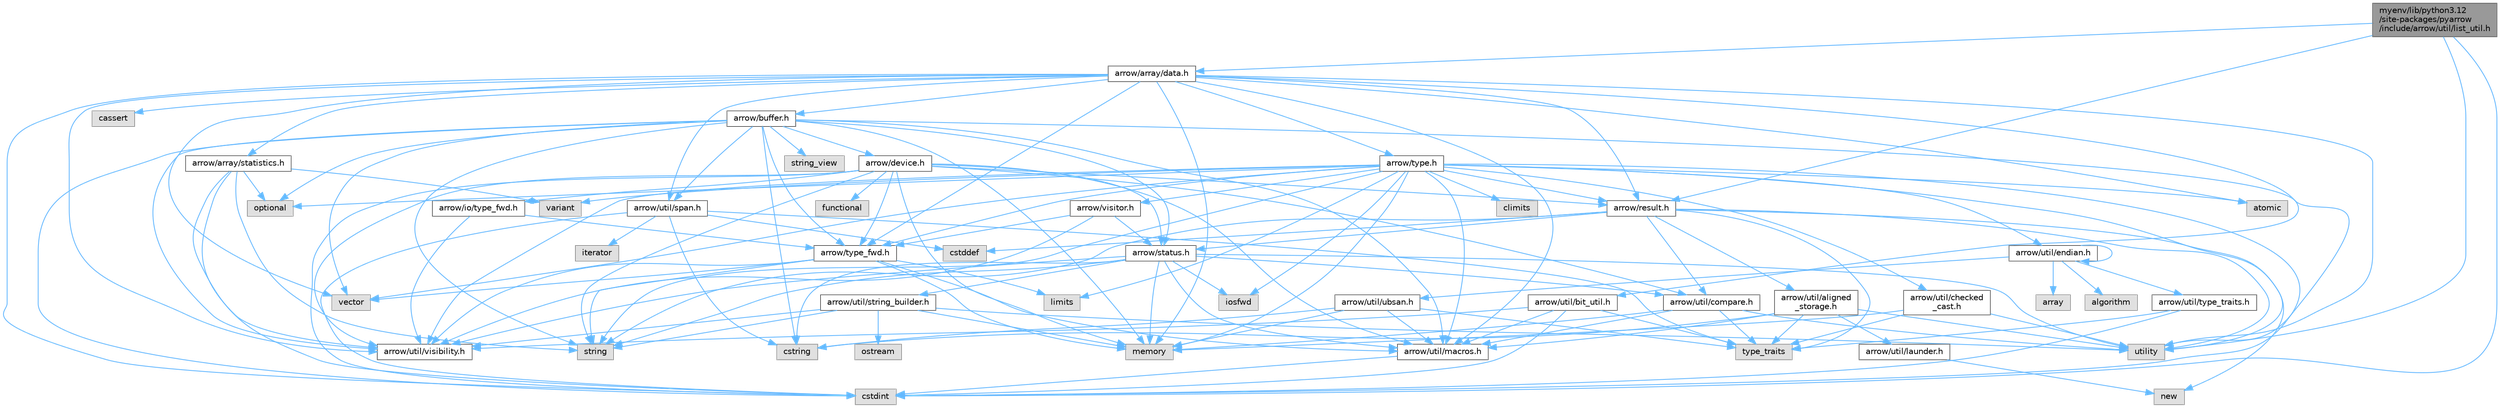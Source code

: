 digraph "myenv/lib/python3.12/site-packages/pyarrow/include/arrow/util/list_util.h"
{
 // LATEX_PDF_SIZE
  bgcolor="transparent";
  edge [fontname=Helvetica,fontsize=10,labelfontname=Helvetica,labelfontsize=10];
  node [fontname=Helvetica,fontsize=10,shape=box,height=0.2,width=0.4];
  Node1 [id="Node000001",label="myenv/lib/python3.12\l/site-packages/pyarrow\l/include/arrow/util/list_util.h",height=0.2,width=0.4,color="gray40", fillcolor="grey60", style="filled", fontcolor="black",tooltip=" "];
  Node1 -> Node2 [id="edge1_Node000001_Node000002",color="steelblue1",style="solid",tooltip=" "];
  Node2 [id="Node000002",label="cstdint",height=0.2,width=0.4,color="grey60", fillcolor="#E0E0E0", style="filled",tooltip=" "];
  Node1 -> Node3 [id="edge2_Node000001_Node000003",color="steelblue1",style="solid",tooltip=" "];
  Node3 [id="Node000003",label="utility",height=0.2,width=0.4,color="grey60", fillcolor="#E0E0E0", style="filled",tooltip=" "];
  Node1 -> Node4 [id="edge3_Node000001_Node000004",color="steelblue1",style="solid",tooltip=" "];
  Node4 [id="Node000004",label="arrow/array/data.h",height=0.2,width=0.4,color="grey40", fillcolor="white", style="filled",URL="$data_8h.html",tooltip=" "];
  Node4 -> Node5 [id="edge4_Node000004_Node000005",color="steelblue1",style="solid",tooltip=" "];
  Node5 [id="Node000005",label="atomic",height=0.2,width=0.4,color="grey60", fillcolor="#E0E0E0", style="filled",tooltip=" "];
  Node4 -> Node6 [id="edge5_Node000004_Node000006",color="steelblue1",style="solid",tooltip=" "];
  Node6 [id="Node000006",label="cassert",height=0.2,width=0.4,color="grey60", fillcolor="#E0E0E0", style="filled",tooltip=" "];
  Node4 -> Node2 [id="edge6_Node000004_Node000002",color="steelblue1",style="solid",tooltip=" "];
  Node4 -> Node7 [id="edge7_Node000004_Node000007",color="steelblue1",style="solid",tooltip=" "];
  Node7 [id="Node000007",label="memory",height=0.2,width=0.4,color="grey60", fillcolor="#E0E0E0", style="filled",tooltip=" "];
  Node4 -> Node3 [id="edge8_Node000004_Node000003",color="steelblue1",style="solid",tooltip=" "];
  Node4 -> Node8 [id="edge9_Node000004_Node000008",color="steelblue1",style="solid",tooltip=" "];
  Node8 [id="Node000008",label="vector",height=0.2,width=0.4,color="grey60", fillcolor="#E0E0E0", style="filled",tooltip=" "];
  Node4 -> Node9 [id="edge10_Node000004_Node000009",color="steelblue1",style="solid",tooltip=" "];
  Node9 [id="Node000009",label="arrow/array/statistics.h",height=0.2,width=0.4,color="grey40", fillcolor="white", style="filled",URL="$arrow_2array_2statistics_8h.html",tooltip=" "];
  Node9 -> Node2 [id="edge11_Node000009_Node000002",color="steelblue1",style="solid",tooltip=" "];
  Node9 -> Node10 [id="edge12_Node000009_Node000010",color="steelblue1",style="solid",tooltip=" "];
  Node10 [id="Node000010",label="optional",height=0.2,width=0.4,color="grey60", fillcolor="#E0E0E0", style="filled",tooltip=" "];
  Node9 -> Node11 [id="edge13_Node000009_Node000011",color="steelblue1",style="solid",tooltip=" "];
  Node11 [id="Node000011",label="string",height=0.2,width=0.4,color="grey60", fillcolor="#E0E0E0", style="filled",tooltip=" "];
  Node9 -> Node12 [id="edge14_Node000009_Node000012",color="steelblue1",style="solid",tooltip=" "];
  Node12 [id="Node000012",label="variant",height=0.2,width=0.4,color="grey60", fillcolor="#E0E0E0", style="filled",tooltip=" "];
  Node9 -> Node13 [id="edge15_Node000009_Node000013",color="steelblue1",style="solid",tooltip=" "];
  Node13 [id="Node000013",label="arrow/util/visibility.h",height=0.2,width=0.4,color="grey40", fillcolor="white", style="filled",URL="$include_2arrow_2util_2visibility_8h.html",tooltip=" "];
  Node4 -> Node14 [id="edge16_Node000004_Node000014",color="steelblue1",style="solid",tooltip=" "];
  Node14 [id="Node000014",label="arrow/buffer.h",height=0.2,width=0.4,color="grey40", fillcolor="white", style="filled",URL="$buffer_8h.html",tooltip=" "];
  Node14 -> Node2 [id="edge17_Node000014_Node000002",color="steelblue1",style="solid",tooltip=" "];
  Node14 -> Node15 [id="edge18_Node000014_Node000015",color="steelblue1",style="solid",tooltip=" "];
  Node15 [id="Node000015",label="cstring",height=0.2,width=0.4,color="grey60", fillcolor="#E0E0E0", style="filled",tooltip=" "];
  Node14 -> Node7 [id="edge19_Node000014_Node000007",color="steelblue1",style="solid",tooltip=" "];
  Node14 -> Node10 [id="edge20_Node000014_Node000010",color="steelblue1",style="solid",tooltip=" "];
  Node14 -> Node11 [id="edge21_Node000014_Node000011",color="steelblue1",style="solid",tooltip=" "];
  Node14 -> Node16 [id="edge22_Node000014_Node000016",color="steelblue1",style="solid",tooltip=" "];
  Node16 [id="Node000016",label="string_view",height=0.2,width=0.4,color="grey60", fillcolor="#E0E0E0", style="filled",tooltip=" "];
  Node14 -> Node3 [id="edge23_Node000014_Node000003",color="steelblue1",style="solid",tooltip=" "];
  Node14 -> Node8 [id="edge24_Node000014_Node000008",color="steelblue1",style="solid",tooltip=" "];
  Node14 -> Node17 [id="edge25_Node000014_Node000017",color="steelblue1",style="solid",tooltip=" "];
  Node17 [id="Node000017",label="arrow/device.h",height=0.2,width=0.4,color="grey40", fillcolor="white", style="filled",URL="$device_8h.html",tooltip=" "];
  Node17 -> Node2 [id="edge26_Node000017_Node000002",color="steelblue1",style="solid",tooltip=" "];
  Node17 -> Node18 [id="edge27_Node000017_Node000018",color="steelblue1",style="solid",tooltip=" "];
  Node18 [id="Node000018",label="functional",height=0.2,width=0.4,color="grey60", fillcolor="#E0E0E0", style="filled",tooltip=" "];
  Node17 -> Node7 [id="edge28_Node000017_Node000007",color="steelblue1",style="solid",tooltip=" "];
  Node17 -> Node11 [id="edge29_Node000017_Node000011",color="steelblue1",style="solid",tooltip=" "];
  Node17 -> Node19 [id="edge30_Node000017_Node000019",color="steelblue1",style="solid",tooltip=" "];
  Node19 [id="Node000019",label="arrow/io/type_fwd.h",height=0.2,width=0.4,color="grey40", fillcolor="white", style="filled",URL="$arrow_2io_2type__fwd_8h.html",tooltip=" "];
  Node19 -> Node20 [id="edge31_Node000019_Node000020",color="steelblue1",style="solid",tooltip=" "];
  Node20 [id="Node000020",label="arrow/type_fwd.h",height=0.2,width=0.4,color="grey40", fillcolor="white", style="filled",URL="$arrow_2type__fwd_8h.html",tooltip=" "];
  Node20 -> Node21 [id="edge32_Node000020_Node000021",color="steelblue1",style="solid",tooltip=" "];
  Node21 [id="Node000021",label="limits",height=0.2,width=0.4,color="grey60", fillcolor="#E0E0E0", style="filled",tooltip=" "];
  Node20 -> Node7 [id="edge33_Node000020_Node000007",color="steelblue1",style="solid",tooltip=" "];
  Node20 -> Node11 [id="edge34_Node000020_Node000011",color="steelblue1",style="solid",tooltip=" "];
  Node20 -> Node8 [id="edge35_Node000020_Node000008",color="steelblue1",style="solid",tooltip=" "];
  Node20 -> Node22 [id="edge36_Node000020_Node000022",color="steelblue1",style="solid",tooltip=" "];
  Node22 [id="Node000022",label="arrow/util/macros.h",height=0.2,width=0.4,color="grey40", fillcolor="white", style="filled",URL="$macros_8h.html",tooltip=" "];
  Node22 -> Node2 [id="edge37_Node000022_Node000002",color="steelblue1",style="solid",tooltip=" "];
  Node20 -> Node13 [id="edge38_Node000020_Node000013",color="steelblue1",style="solid",tooltip=" "];
  Node19 -> Node13 [id="edge39_Node000019_Node000013",color="steelblue1",style="solid",tooltip=" "];
  Node17 -> Node23 [id="edge40_Node000017_Node000023",color="steelblue1",style="solid",tooltip=" "];
  Node23 [id="Node000023",label="arrow/result.h",height=0.2,width=0.4,color="grey40", fillcolor="white", style="filled",URL="$result_8h.html",tooltip=" "];
  Node23 -> Node24 [id="edge41_Node000023_Node000024",color="steelblue1",style="solid",tooltip=" "];
  Node24 [id="Node000024",label="cstddef",height=0.2,width=0.4,color="grey60", fillcolor="#E0E0E0", style="filled",tooltip=" "];
  Node23 -> Node25 [id="edge42_Node000023_Node000025",color="steelblue1",style="solid",tooltip=" "];
  Node25 [id="Node000025",label="new",height=0.2,width=0.4,color="grey60", fillcolor="#E0E0E0", style="filled",tooltip=" "];
  Node23 -> Node11 [id="edge43_Node000023_Node000011",color="steelblue1",style="solid",tooltip=" "];
  Node23 -> Node26 [id="edge44_Node000023_Node000026",color="steelblue1",style="solid",tooltip=" "];
  Node26 [id="Node000026",label="type_traits",height=0.2,width=0.4,color="grey60", fillcolor="#E0E0E0", style="filled",tooltip=" "];
  Node23 -> Node3 [id="edge45_Node000023_Node000003",color="steelblue1",style="solid",tooltip=" "];
  Node23 -> Node27 [id="edge46_Node000023_Node000027",color="steelblue1",style="solid",tooltip=" "];
  Node27 [id="Node000027",label="arrow/status.h",height=0.2,width=0.4,color="grey40", fillcolor="white", style="filled",URL="$status_8h.html",tooltip=" "];
  Node27 -> Node15 [id="edge47_Node000027_Node000015",color="steelblue1",style="solid",tooltip=" "];
  Node27 -> Node28 [id="edge48_Node000027_Node000028",color="steelblue1",style="solid",tooltip=" "];
  Node28 [id="Node000028",label="iosfwd",height=0.2,width=0.4,color="grey60", fillcolor="#E0E0E0", style="filled",tooltip=" "];
  Node27 -> Node7 [id="edge49_Node000027_Node000007",color="steelblue1",style="solid",tooltip=" "];
  Node27 -> Node11 [id="edge50_Node000027_Node000011",color="steelblue1",style="solid",tooltip=" "];
  Node27 -> Node3 [id="edge51_Node000027_Node000003",color="steelblue1",style="solid",tooltip=" "];
  Node27 -> Node29 [id="edge52_Node000027_Node000029",color="steelblue1",style="solid",tooltip=" "];
  Node29 [id="Node000029",label="arrow/util/compare.h",height=0.2,width=0.4,color="grey40", fillcolor="white", style="filled",URL="$util_2compare_8h.html",tooltip=" "];
  Node29 -> Node7 [id="edge53_Node000029_Node000007",color="steelblue1",style="solid",tooltip=" "];
  Node29 -> Node26 [id="edge54_Node000029_Node000026",color="steelblue1",style="solid",tooltip=" "];
  Node29 -> Node3 [id="edge55_Node000029_Node000003",color="steelblue1",style="solid",tooltip=" "];
  Node29 -> Node22 [id="edge56_Node000029_Node000022",color="steelblue1",style="solid",tooltip=" "];
  Node27 -> Node22 [id="edge57_Node000027_Node000022",color="steelblue1",style="solid",tooltip=" "];
  Node27 -> Node30 [id="edge58_Node000027_Node000030",color="steelblue1",style="solid",tooltip=" "];
  Node30 [id="Node000030",label="arrow/util/string_builder.h",height=0.2,width=0.4,color="grey40", fillcolor="white", style="filled",URL="$string__builder_8h.html",tooltip=" "];
  Node30 -> Node7 [id="edge59_Node000030_Node000007",color="steelblue1",style="solid",tooltip=" "];
  Node30 -> Node31 [id="edge60_Node000030_Node000031",color="steelblue1",style="solid",tooltip=" "];
  Node31 [id="Node000031",label="ostream",height=0.2,width=0.4,color="grey60", fillcolor="#E0E0E0", style="filled",tooltip=" "];
  Node30 -> Node11 [id="edge61_Node000030_Node000011",color="steelblue1",style="solid",tooltip=" "];
  Node30 -> Node3 [id="edge62_Node000030_Node000003",color="steelblue1",style="solid",tooltip=" "];
  Node30 -> Node13 [id="edge63_Node000030_Node000013",color="steelblue1",style="solid",tooltip=" "];
  Node27 -> Node13 [id="edge64_Node000027_Node000013",color="steelblue1",style="solid",tooltip=" "];
  Node23 -> Node32 [id="edge65_Node000023_Node000032",color="steelblue1",style="solid",tooltip=" "];
  Node32 [id="Node000032",label="arrow/util/aligned\l_storage.h",height=0.2,width=0.4,color="grey40", fillcolor="white", style="filled",URL="$aligned__storage_8h.html",tooltip=" "];
  Node32 -> Node15 [id="edge66_Node000032_Node000015",color="steelblue1",style="solid",tooltip=" "];
  Node32 -> Node26 [id="edge67_Node000032_Node000026",color="steelblue1",style="solid",tooltip=" "];
  Node32 -> Node3 [id="edge68_Node000032_Node000003",color="steelblue1",style="solid",tooltip=" "];
  Node32 -> Node33 [id="edge69_Node000032_Node000033",color="steelblue1",style="solid",tooltip=" "];
  Node33 [id="Node000033",label="arrow/util/launder.h",height=0.2,width=0.4,color="grey40", fillcolor="white", style="filled",URL="$launder_8h.html",tooltip=" "];
  Node33 -> Node25 [id="edge70_Node000033_Node000025",color="steelblue1",style="solid",tooltip=" "];
  Node32 -> Node22 [id="edge71_Node000032_Node000022",color="steelblue1",style="solid",tooltip=" "];
  Node23 -> Node29 [id="edge72_Node000023_Node000029",color="steelblue1",style="solid",tooltip=" "];
  Node17 -> Node27 [id="edge73_Node000017_Node000027",color="steelblue1",style="solid",tooltip=" "];
  Node17 -> Node20 [id="edge74_Node000017_Node000020",color="steelblue1",style="solid",tooltip=" "];
  Node17 -> Node29 [id="edge75_Node000017_Node000029",color="steelblue1",style="solid",tooltip=" "];
  Node17 -> Node22 [id="edge76_Node000017_Node000022",color="steelblue1",style="solid",tooltip=" "];
  Node17 -> Node13 [id="edge77_Node000017_Node000013",color="steelblue1",style="solid",tooltip=" "];
  Node14 -> Node27 [id="edge78_Node000014_Node000027",color="steelblue1",style="solid",tooltip=" "];
  Node14 -> Node20 [id="edge79_Node000014_Node000020",color="steelblue1",style="solid",tooltip=" "];
  Node14 -> Node22 [id="edge80_Node000014_Node000022",color="steelblue1",style="solid",tooltip=" "];
  Node14 -> Node34 [id="edge81_Node000014_Node000034",color="steelblue1",style="solid",tooltip=" "];
  Node34 [id="Node000034",label="arrow/util/span.h",height=0.2,width=0.4,color="grey40", fillcolor="white", style="filled",URL="$span_8h.html",tooltip=" "];
  Node34 -> Node24 [id="edge82_Node000034_Node000024",color="steelblue1",style="solid",tooltip=" "];
  Node34 -> Node2 [id="edge83_Node000034_Node000002",color="steelblue1",style="solid",tooltip=" "];
  Node34 -> Node15 [id="edge84_Node000034_Node000015",color="steelblue1",style="solid",tooltip=" "];
  Node34 -> Node35 [id="edge85_Node000034_Node000035",color="steelblue1",style="solid",tooltip=" "];
  Node35 [id="Node000035",label="iterator",height=0.2,width=0.4,color="grey60", fillcolor="#E0E0E0", style="filled",tooltip=" "];
  Node34 -> Node26 [id="edge86_Node000034_Node000026",color="steelblue1",style="solid",tooltip=" "];
  Node14 -> Node13 [id="edge87_Node000014_Node000013",color="steelblue1",style="solid",tooltip=" "];
  Node4 -> Node23 [id="edge88_Node000004_Node000023",color="steelblue1",style="solid",tooltip=" "];
  Node4 -> Node36 [id="edge89_Node000004_Node000036",color="steelblue1",style="solid",tooltip=" "];
  Node36 [id="Node000036",label="arrow/type.h",height=0.2,width=0.4,color="grey40", fillcolor="white", style="filled",URL="$type_8h.html",tooltip=" "];
  Node36 -> Node5 [id="edge90_Node000036_Node000005",color="steelblue1",style="solid",tooltip=" "];
  Node36 -> Node37 [id="edge91_Node000036_Node000037",color="steelblue1",style="solid",tooltip=" "];
  Node37 [id="Node000037",label="climits",height=0.2,width=0.4,color="grey60", fillcolor="#E0E0E0", style="filled",tooltip=" "];
  Node36 -> Node2 [id="edge92_Node000036_Node000002",color="steelblue1",style="solid",tooltip=" "];
  Node36 -> Node28 [id="edge93_Node000036_Node000028",color="steelblue1",style="solid",tooltip=" "];
  Node36 -> Node21 [id="edge94_Node000036_Node000021",color="steelblue1",style="solid",tooltip=" "];
  Node36 -> Node7 [id="edge95_Node000036_Node000007",color="steelblue1",style="solid",tooltip=" "];
  Node36 -> Node10 [id="edge96_Node000036_Node000010",color="steelblue1",style="solid",tooltip=" "];
  Node36 -> Node11 [id="edge97_Node000036_Node000011",color="steelblue1",style="solid",tooltip=" "];
  Node36 -> Node3 [id="edge98_Node000036_Node000003",color="steelblue1",style="solid",tooltip=" "];
  Node36 -> Node12 [id="edge99_Node000036_Node000012",color="steelblue1",style="solid",tooltip=" "];
  Node36 -> Node8 [id="edge100_Node000036_Node000008",color="steelblue1",style="solid",tooltip=" "];
  Node36 -> Node23 [id="edge101_Node000036_Node000023",color="steelblue1",style="solid",tooltip=" "];
  Node36 -> Node20 [id="edge102_Node000036_Node000020",color="steelblue1",style="solid",tooltip=" "];
  Node36 -> Node38 [id="edge103_Node000036_Node000038",color="steelblue1",style="solid",tooltip=" "];
  Node38 [id="Node000038",label="arrow/util/checked\l_cast.h",height=0.2,width=0.4,color="grey40", fillcolor="white", style="filled",URL="$checked__cast_8h.html",tooltip=" "];
  Node38 -> Node7 [id="edge104_Node000038_Node000007",color="steelblue1",style="solid",tooltip=" "];
  Node38 -> Node26 [id="edge105_Node000038_Node000026",color="steelblue1",style="solid",tooltip=" "];
  Node38 -> Node3 [id="edge106_Node000038_Node000003",color="steelblue1",style="solid",tooltip=" "];
  Node36 -> Node39 [id="edge107_Node000036_Node000039",color="steelblue1",style="solid",tooltip=" "];
  Node39 [id="Node000039",label="arrow/util/endian.h",height=0.2,width=0.4,color="grey40", fillcolor="white", style="filled",URL="$endian_8h.html",tooltip=" "];
  Node39 -> Node39 [id="edge108_Node000039_Node000039",color="steelblue1",style="solid",tooltip=" "];
  Node39 -> Node40 [id="edge109_Node000039_Node000040",color="steelblue1",style="solid",tooltip=" "];
  Node40 [id="Node000040",label="algorithm",height=0.2,width=0.4,color="grey60", fillcolor="#E0E0E0", style="filled",tooltip=" "];
  Node39 -> Node41 [id="edge110_Node000039_Node000041",color="steelblue1",style="solid",tooltip=" "];
  Node41 [id="Node000041",label="array",height=0.2,width=0.4,color="grey60", fillcolor="#E0E0E0", style="filled",tooltip=" "];
  Node39 -> Node42 [id="edge111_Node000039_Node000042",color="steelblue1",style="solid",tooltip=" "];
  Node42 [id="Node000042",label="arrow/util/type_traits.h",height=0.2,width=0.4,color="grey40", fillcolor="white", style="filled",URL="$include_2arrow_2util_2type__traits_8h.html",tooltip=" "];
  Node42 -> Node2 [id="edge112_Node000042_Node000002",color="steelblue1",style="solid",tooltip=" "];
  Node42 -> Node26 [id="edge113_Node000042_Node000026",color="steelblue1",style="solid",tooltip=" "];
  Node39 -> Node43 [id="edge114_Node000039_Node000043",color="steelblue1",style="solid",tooltip=" "];
  Node43 [id="Node000043",label="arrow/util/ubsan.h",height=0.2,width=0.4,color="grey40", fillcolor="white", style="filled",URL="$ubsan_8h.html",tooltip=" "];
  Node43 -> Node15 [id="edge115_Node000043_Node000015",color="steelblue1",style="solid",tooltip=" "];
  Node43 -> Node7 [id="edge116_Node000043_Node000007",color="steelblue1",style="solid",tooltip=" "];
  Node43 -> Node26 [id="edge117_Node000043_Node000026",color="steelblue1",style="solid",tooltip=" "];
  Node43 -> Node22 [id="edge118_Node000043_Node000022",color="steelblue1",style="solid",tooltip=" "];
  Node36 -> Node22 [id="edge119_Node000036_Node000022",color="steelblue1",style="solid",tooltip=" "];
  Node36 -> Node13 [id="edge120_Node000036_Node000013",color="steelblue1",style="solid",tooltip=" "];
  Node36 -> Node44 [id="edge121_Node000036_Node000044",color="steelblue1",style="solid",tooltip=" "];
  Node44 [id="Node000044",label="arrow/visitor.h",height=0.2,width=0.4,color="grey40", fillcolor="white", style="filled",URL="$visitor_8h.html",tooltip=" "];
  Node44 -> Node27 [id="edge122_Node000044_Node000027",color="steelblue1",style="solid",tooltip=" "];
  Node44 -> Node20 [id="edge123_Node000044_Node000020",color="steelblue1",style="solid",tooltip=" "];
  Node44 -> Node13 [id="edge124_Node000044_Node000013",color="steelblue1",style="solid",tooltip=" "];
  Node4 -> Node20 [id="edge125_Node000004_Node000020",color="steelblue1",style="solid",tooltip=" "];
  Node4 -> Node45 [id="edge126_Node000004_Node000045",color="steelblue1",style="solid",tooltip=" "];
  Node45 [id="Node000045",label="arrow/util/bit_util.h",height=0.2,width=0.4,color="grey40", fillcolor="white", style="filled",URL="$bit__util_8h.html",tooltip=" "];
  Node45 -> Node2 [id="edge127_Node000045_Node000002",color="steelblue1",style="solid",tooltip=" "];
  Node45 -> Node26 [id="edge128_Node000045_Node000026",color="steelblue1",style="solid",tooltip=" "];
  Node45 -> Node22 [id="edge129_Node000045_Node000022",color="steelblue1",style="solid",tooltip=" "];
  Node45 -> Node13 [id="edge130_Node000045_Node000013",color="steelblue1",style="solid",tooltip=" "];
  Node4 -> Node22 [id="edge131_Node000004_Node000022",color="steelblue1",style="solid",tooltip=" "];
  Node4 -> Node34 [id="edge132_Node000004_Node000034",color="steelblue1",style="solid",tooltip=" "];
  Node4 -> Node13 [id="edge133_Node000004_Node000013",color="steelblue1",style="solid",tooltip=" "];
  Node1 -> Node23 [id="edge134_Node000001_Node000023",color="steelblue1",style="solid",tooltip=" "];
}
